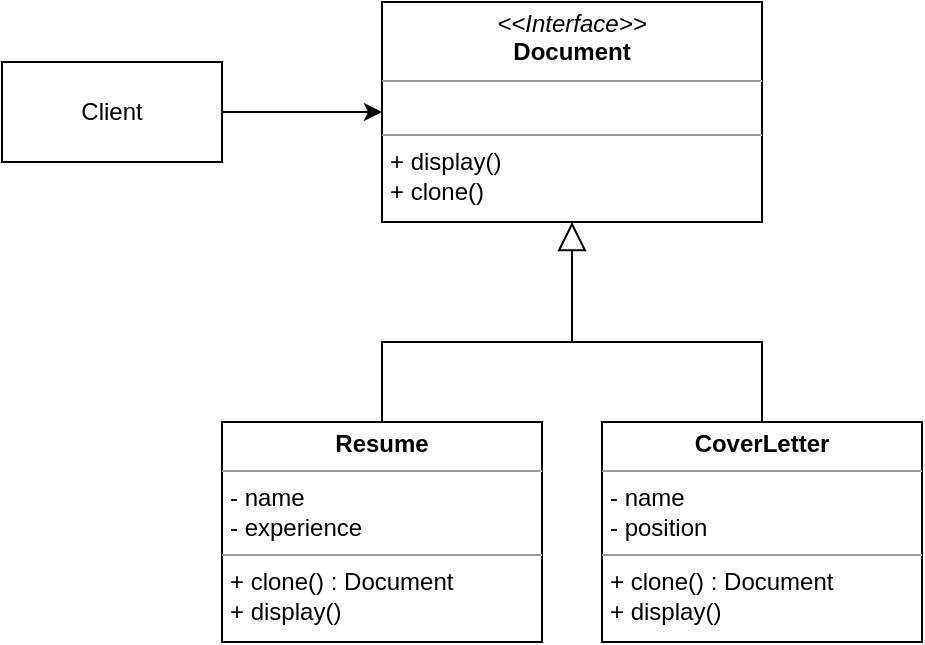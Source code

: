 <mxfile version="22.1.15" type="device">
  <diagram name="หน้า-1" id="hoZLqJAoo50UGtVThN3u">
    <mxGraphModel dx="734" dy="518" grid="1" gridSize="10" guides="1" tooltips="1" connect="1" arrows="1" fold="1" page="1" pageScale="1" pageWidth="827" pageHeight="1169" math="0" shadow="0">
      <root>
        <mxCell id="0" />
        <mxCell id="1" parent="0" />
        <mxCell id="6FgMU6Bf2q7T_XOZVwzx-1" value="&lt;p style=&quot;margin:0px;margin-top:4px;text-align:center;&quot;&gt;&lt;i&gt;&amp;lt;&amp;lt;Interface&amp;gt;&amp;gt;&lt;/i&gt;&lt;br&gt;&lt;b&gt;Document&lt;/b&gt;&lt;/p&gt;&lt;hr size=&quot;1&quot;&gt;&lt;p style=&quot;margin:0px;margin-left:4px;&quot;&gt;&lt;br&gt;&lt;/p&gt;&lt;hr size=&quot;1&quot;&gt;&lt;p style=&quot;margin:0px;margin-left:4px;&quot;&gt;+ display()&lt;br&gt;+ clone()&lt;/p&gt;" style="verticalAlign=top;align=left;overflow=fill;fontSize=12;fontFamily=Helvetica;html=1;whiteSpace=wrap;" vertex="1" parent="1">
          <mxGeometry x="320" y="480" width="190" height="110" as="geometry" />
        </mxCell>
        <mxCell id="6FgMU6Bf2q7T_XOZVwzx-2" value="&lt;p style=&quot;margin:0px;margin-top:4px;text-align:center;&quot;&gt;&lt;b&gt;Resume&lt;/b&gt;&lt;/p&gt;&lt;hr size=&quot;1&quot;&gt;&lt;p style=&quot;margin:0px;margin-left:4px;&quot;&gt;- name&lt;/p&gt;&lt;p style=&quot;margin:0px;margin-left:4px;&quot;&gt;- experience&lt;/p&gt;&lt;hr size=&quot;1&quot;&gt;&lt;p style=&quot;margin:0px;margin-left:4px;&quot;&gt;+ clone() : Document&lt;/p&gt;&lt;p style=&quot;margin:0px;margin-left:4px;&quot;&gt;+ display()&lt;/p&gt;" style="verticalAlign=top;align=left;overflow=fill;fontSize=12;fontFamily=Helvetica;html=1;whiteSpace=wrap;" vertex="1" parent="1">
          <mxGeometry x="240" y="690" width="160" height="110" as="geometry" />
        </mxCell>
        <mxCell id="6FgMU6Bf2q7T_XOZVwzx-3" value="&lt;p style=&quot;margin:0px;margin-top:4px;text-align:center;&quot;&gt;&lt;b&gt;CoverLetter&lt;/b&gt;&lt;/p&gt;&lt;hr size=&quot;1&quot;&gt;&lt;p style=&quot;margin:0px;margin-left:4px;&quot;&gt;- name&lt;/p&gt;&lt;p style=&quot;margin:0px;margin-left:4px;&quot;&gt;- position&lt;/p&gt;&lt;hr size=&quot;1&quot;&gt;&lt;p style=&quot;margin:0px;margin-left:4px;&quot;&gt;+ clone() : Document&lt;/p&gt;&lt;p style=&quot;margin:0px;margin-left:4px;&quot;&gt;+ display()&lt;/p&gt;" style="verticalAlign=top;align=left;overflow=fill;fontSize=12;fontFamily=Helvetica;html=1;whiteSpace=wrap;" vertex="1" parent="1">
          <mxGeometry x="430" y="690" width="160" height="110" as="geometry" />
        </mxCell>
        <mxCell id="6FgMU6Bf2q7T_XOZVwzx-4" value="" style="endArrow=block;endFill=0;endSize=12;html=1;rounded=0;entryX=0.5;entryY=1;entryDx=0;entryDy=0;" edge="1" parent="1" target="6FgMU6Bf2q7T_XOZVwzx-1">
          <mxGeometry width="160" relative="1" as="geometry">
            <mxPoint x="415" y="650" as="sourcePoint" />
            <mxPoint x="510" y="600" as="targetPoint" />
          </mxGeometry>
        </mxCell>
        <mxCell id="6FgMU6Bf2q7T_XOZVwzx-5" value="" style="endArrow=none;html=1;rounded=0;exitX=0.5;exitY=0;exitDx=0;exitDy=0;entryX=0.5;entryY=0;entryDx=0;entryDy=0;" edge="1" parent="1" source="6FgMU6Bf2q7T_XOZVwzx-2" target="6FgMU6Bf2q7T_XOZVwzx-3">
          <mxGeometry width="50" height="50" relative="1" as="geometry">
            <mxPoint x="410" y="620" as="sourcePoint" />
            <mxPoint x="460" y="570" as="targetPoint" />
            <Array as="points">
              <mxPoint x="320" y="650" />
              <mxPoint x="510" y="650" />
            </Array>
          </mxGeometry>
        </mxCell>
        <mxCell id="6FgMU6Bf2q7T_XOZVwzx-6" value="" style="endArrow=classic;html=1;rounded=0;entryX=0;entryY=0.5;entryDx=0;entryDy=0;" edge="1" parent="1" target="6FgMU6Bf2q7T_XOZVwzx-1">
          <mxGeometry width="50" height="50" relative="1" as="geometry">
            <mxPoint x="240" y="535" as="sourcePoint" />
            <mxPoint x="250" y="600" as="targetPoint" />
          </mxGeometry>
        </mxCell>
        <mxCell id="6FgMU6Bf2q7T_XOZVwzx-8" value="Client" style="html=1;whiteSpace=wrap;" vertex="1" parent="1">
          <mxGeometry x="130" y="510" width="110" height="50" as="geometry" />
        </mxCell>
      </root>
    </mxGraphModel>
  </diagram>
</mxfile>
